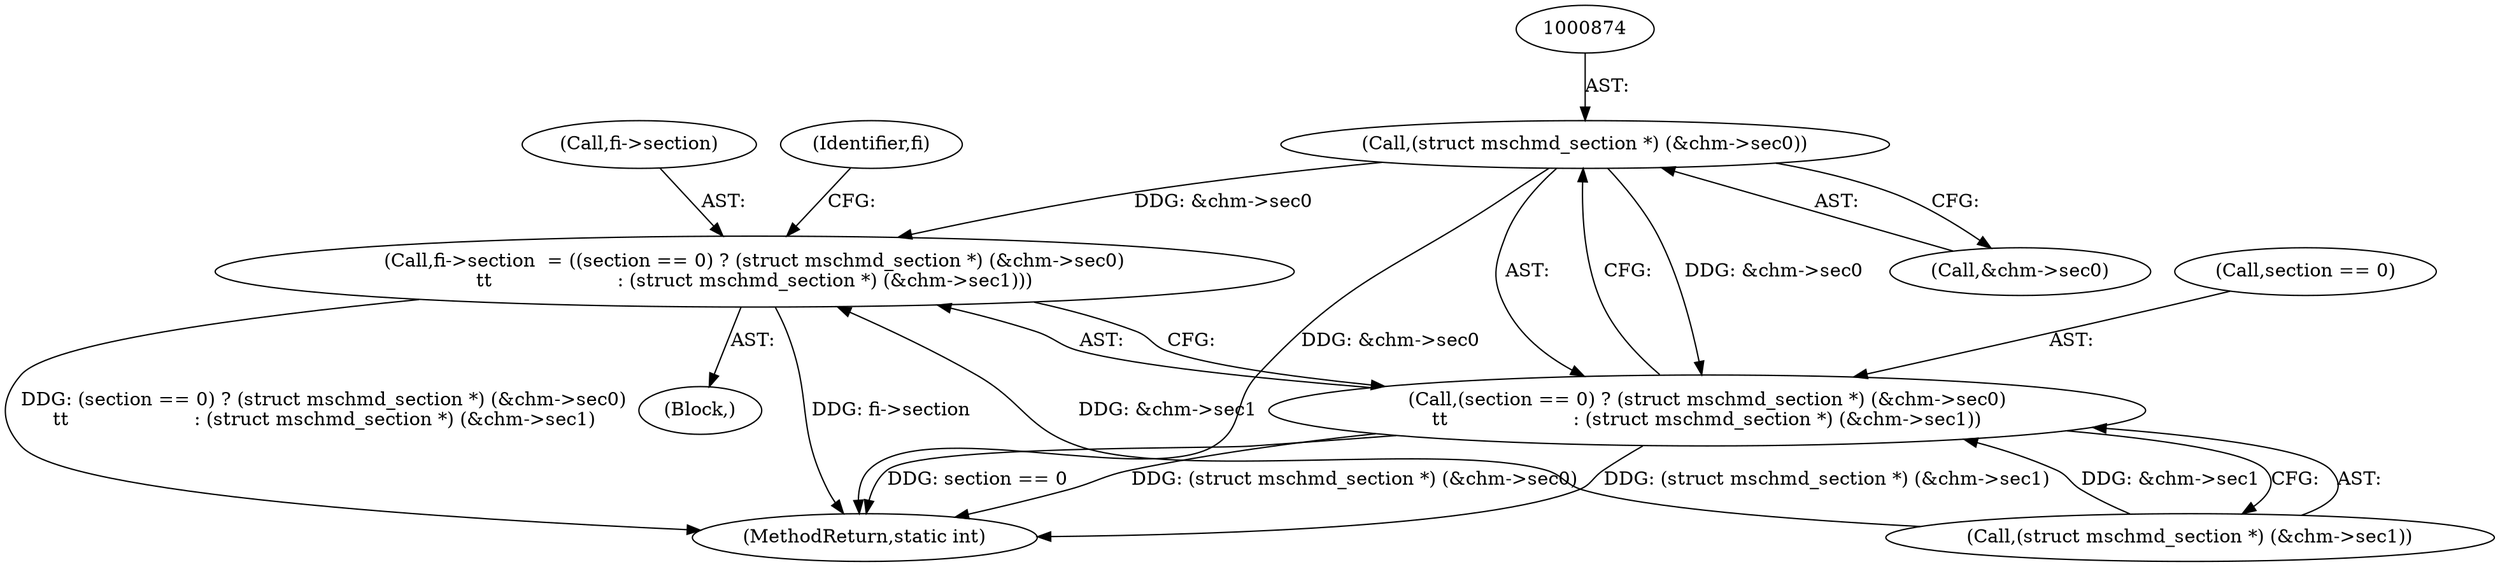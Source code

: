 digraph "0_libmspack_72e70a921f0f07fee748aec2274b30784e1d312a@pointer" {
"1000873" [label="(Call,(struct mschmd_section *) (&chm->sec0))"];
"1000865" [label="(Call,fi->section  = ((section == 0) ? (struct mschmd_section *) (&chm->sec0)\n\t\t                     : (struct mschmd_section *) (&chm->sec1)))"];
"1000869" [label="(Call,(section == 0) ? (struct mschmd_section *) (&chm->sec0)\n\t\t                     : (struct mschmd_section *) (&chm->sec1))"];
"1000879" [label="(Call,(struct mschmd_section *) (&chm->sec1))"];
"1000869" [label="(Call,(section == 0) ? (struct mschmd_section *) (&chm->sec0)\n\t\t                     : (struct mschmd_section *) (&chm->sec1))"];
"1000865" [label="(Call,fi->section  = ((section == 0) ? (struct mschmd_section *) (&chm->sec0)\n\t\t                     : (struct mschmd_section *) (&chm->sec1)))"];
"1001071" [label="(MethodReturn,static int)"];
"1000873" [label="(Call,(struct mschmd_section *) (&chm->sec0))"];
"1000875" [label="(Call,&chm->sec0)"];
"1000866" [label="(Call,fi->section)"];
"1000887" [label="(Identifier,fi)"];
"1000870" [label="(Call,section == 0)"];
"1000770" [label="(Block,)"];
"1000873" -> "1000869"  [label="AST: "];
"1000873" -> "1000875"  [label="CFG: "];
"1000874" -> "1000873"  [label="AST: "];
"1000875" -> "1000873"  [label="AST: "];
"1000869" -> "1000873"  [label="CFG: "];
"1000873" -> "1001071"  [label="DDG: &chm->sec0"];
"1000873" -> "1000865"  [label="DDG: &chm->sec0"];
"1000873" -> "1000869"  [label="DDG: &chm->sec0"];
"1000865" -> "1000770"  [label="AST: "];
"1000865" -> "1000869"  [label="CFG: "];
"1000866" -> "1000865"  [label="AST: "];
"1000869" -> "1000865"  [label="AST: "];
"1000887" -> "1000865"  [label="CFG: "];
"1000865" -> "1001071"  [label="DDG: fi->section"];
"1000865" -> "1001071"  [label="DDG: (section == 0) ? (struct mschmd_section *) (&chm->sec0)\n\t\t                     : (struct mschmd_section *) (&chm->sec1)"];
"1000879" -> "1000865"  [label="DDG: &chm->sec1"];
"1000869" -> "1000879"  [label="CFG: "];
"1000870" -> "1000869"  [label="AST: "];
"1000879" -> "1000869"  [label="AST: "];
"1000869" -> "1001071"  [label="DDG: section == 0"];
"1000869" -> "1001071"  [label="DDG: (struct mschmd_section *) (&chm->sec0)"];
"1000869" -> "1001071"  [label="DDG: (struct mschmd_section *) (&chm->sec1)"];
"1000879" -> "1000869"  [label="DDG: &chm->sec1"];
}
